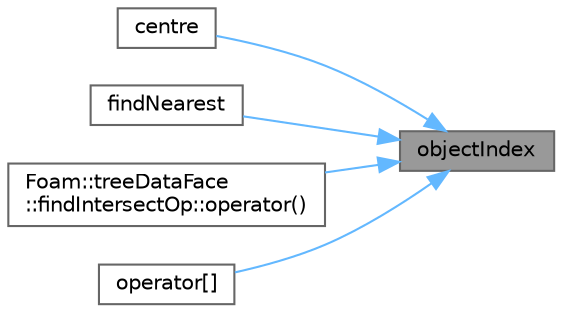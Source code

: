 digraph "objectIndex"
{
 // LATEX_PDF_SIZE
  bgcolor="transparent";
  edge [fontname=Helvetica,fontsize=10,labelfontname=Helvetica,labelfontsize=10];
  node [fontname=Helvetica,fontsize=10,shape=box,height=0.2,width=0.4];
  rankdir="RL";
  Node1 [id="Node000001",label="objectIndex",height=0.2,width=0.4,color="gray40", fillcolor="grey60", style="filled", fontcolor="black",tooltip=" "];
  Node1 -> Node2 [id="edge1_Node000001_Node000002",dir="back",color="steelblue1",style="solid",tooltip=" "];
  Node2 [id="Node000002",label="centre",height=0.2,width=0.4,color="grey40", fillcolor="white", style="filled",URL="$classFoam_1_1treeDataFace.html#a828ffbecffa80d611b8b6d45573925d1",tooltip=" "];
  Node1 -> Node3 [id="edge2_Node000001_Node000003",dir="back",color="steelblue1",style="solid",tooltip=" "];
  Node3 [id="Node000003",label="findNearest",height=0.2,width=0.4,color="grey40", fillcolor="white", style="filled",URL="$classFoam_1_1treeDataFace.html#a3411647e622ce4c56db5ded55656d60d",tooltip=" "];
  Node1 -> Node4 [id="edge3_Node000001_Node000004",dir="back",color="steelblue1",style="solid",tooltip=" "];
  Node4 [id="Node000004",label="Foam::treeDataFace\l::findIntersectOp::operator()",height=0.2,width=0.4,color="grey40", fillcolor="white", style="filled",URL="$classFoam_1_1treeDataFace_1_1findIntersectOp.html#adafae2aaf723502ccff1ff68a21fcdc0",tooltip=" "];
  Node1 -> Node5 [id="edge4_Node000001_Node000005",dir="back",color="steelblue1",style="solid",tooltip=" "];
  Node5 [id="Node000005",label="operator[]",height=0.2,width=0.4,color="grey40", fillcolor="white", style="filled",URL="$classFoam_1_1treeDataFace.html#aea8155afc7bf6ef36e5a4e5aec951ca9",tooltip=" "];
}
